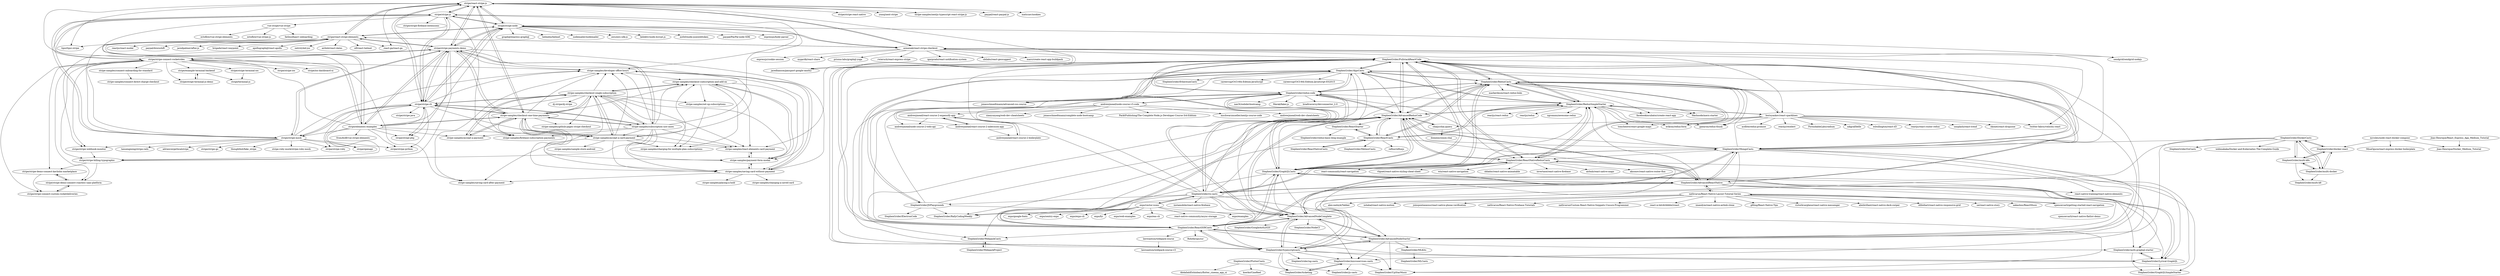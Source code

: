 digraph G {
"stripe/react-stripe-js" -> "stripe/stripe-js"
"stripe/react-stripe-js" -> "stripe/react-stripe-elements"
"stripe/react-stripe-js" -> "stripe/stripe-node"
"stripe/react-stripe-js" -> "stripe/stripe-react-native" ["e"=1]
"stripe/react-stripe-js" -> "ynnoj/next-stripe" ["e"=1]
"stripe/react-stripe-js" -> "stripe-samples/react-elements-card-payment"
"stripe/react-stripe-js" -> "stripe/stripe-payments-demo"
"stripe/react-stripe-js" -> "stripe-samples/nextjs-typescript-react-stripe-js" ["e"=1]
"stripe/react-stripe-js" -> "azmenak/react-stripe-checkout"
"stripe/react-stripe-js" -> "stripe/stripe-cli"
"stripe/react-stripe-js" -> "tipsi/tipsi-stripe" ["e"=1]
"stripe/react-stripe-js" -> "react-ga/react-ga" ["e"=1]
"stripe/react-stripe-js" -> "paypal/react-paypal-js" ["e"=1]
"stripe/react-stripe-js" -> "stripe-samples/checkout-one-time-payments"
"stripe/react-stripe-js" -> "maticzav/nookies" ["e"=1]
"StephenGrider/AlgoCasts" -> "careercup/CtCI-6th-Edition-JavaScript" ["e"=1]
"StephenGrider/AlgoCasts" -> "StephenGrider/ReduxCasts"
"StephenGrider/AlgoCasts" -> "StephenGrider/FullstackReactCode"
"StephenGrider/AlgoCasts" -> "StephenGrider/redux-code"
"StephenGrider/AlgoCasts" -> "StephenGrider/ReduxSimpleStarter"
"StephenGrider/AlgoCasts" -> "StephenGrider/AdvancedNodeComplete"
"StephenGrider/AlgoCasts" -> "StephenGrider/JSPlaygrounds"
"StephenGrider/AlgoCasts" -> "jonasschmedtmann/advanced-css-course" ["e"=1]
"StephenGrider/AlgoCasts" -> "StephenGrider/AdvancedReduxCode"
"StephenGrider/AlgoCasts" -> "StephenGrider/ReactSSRCasts"
"StephenGrider/AlgoCasts" -> "careercup/CtCI-6th-Edition-JavaScript-ES2015" ["e"=1]
"StephenGrider/AlgoCasts" -> "StephenGrider/AdvancedNodeStarter"
"StephenGrider/AlgoCasts" -> "StephenGrider/typescriptcasts"
"StephenGrider/AlgoCasts" -> "StephenGrider/EthereumCasts" ["e"=1]
"StephenGrider/AlgoCasts" -> "StephenGrider/GraphQLCasts"
"stripe-samples/checkout-one-time-payments" -> "stripe-samples/checkout-single-subscription"
"stripe-samples/checkout-one-time-payments" -> "stripe-samples/accept-a-payment"
"stripe-samples/checkout-one-time-payments" -> "stripe-samples/subscription-use-cases"
"stripe-samples/checkout-one-time-payments" -> "stripe-samples/accept-a-card-payment"
"stripe-samples/checkout-one-time-payments" -> "stripe-samples/checkout-subscription-and-add-on"
"stripe-samples/checkout-one-time-payments" -> "stripe-samples/payment-form-modal"
"stripe-samples/checkout-one-time-payments" -> "stripe/stripe-payments-demo"
"stripe-samples/checkout-one-time-payments" -> "stripe-samples/github-pages-stripe-checkout"
"stripe-samples/checkout-one-time-payments" -> "stripe-samples/react-elements-card-payment"
"stripe-samples/checkout-one-time-payments" -> "stripe-samples/developer-office-hours"
"stripe-samples/checkout-one-time-payments" -> "stripe-samples/saving-card-without-payment"
"stripe-samples/checkout-one-time-payments" -> "stripe/stripe-cli"
"stripe-samples/checkout-one-time-payments" -> "stripe/react-stripe-js"
"stripe-samples/checkout-one-time-payments" -> "stripe/elements-examples"
"stripe-samples/checkout-one-time-payments" -> "stripe-samples/firebase-subscription-payments" ["e"=1]
"StephenGrider/FlutterCasts" -> "AbdallahElshinbary/flutter_cinema_app_ui"
"StephenGrider/FlutterCasts" -> "kserko/CineReel" ["e"=1]
"StephenGrider/FlutterCasts" -> "StephenGrider/ticketing"
"stripe/stripe-cli" -> "stripe/stripe-mock"
"stripe/stripe-cli" -> "stripe/stripe-js"
"stripe/stripe-cli" -> "stripe/stripe-node"
"stripe/stripe-cli" -> "stripe-samples/developer-office-hours"
"stripe/stripe-cli" -> "stripe/stripe-ruby" ["e"=1]
"stripe/stripe-cli" -> "stripe/stripe-payments-demo"
"stripe/stripe-cli" -> "stripe/openapi"
"stripe/stripe-cli" -> "stripe-samples/accept-a-card-payment"
"stripe/stripe-cli" -> "stripe/react-stripe-js"
"stripe/stripe-cli" -> "stripe-samples/checkout-single-subscription"
"stripe/stripe-cli" -> "stripe-samples/checkout-one-time-payments"
"stripe/stripe-cli" -> "stripe/stripe-python" ["e"=1]
"stripe/stripe-cli" -> "stripe/stripe-php" ["e"=1]
"stripe/stripe-cli" -> "stripe/stripe-java" ["e"=1]
"stripe/stripe-cli" -> "stripe-samples/subscription-use-cases"
"StephenGrider/GraphQLCasts" -> "StephenGrider/Lyrical-GraphQL"
"StephenGrider/GraphQLCasts" -> "StephenGrider/AdvancedReduxCode"
"StephenGrider/GraphQLCasts" -> "StephenGrider/ReactSSRCasts"
"StephenGrider/GraphQLCasts" -> "StephenGrider/auth-graphql-starter"
"StephenGrider/GraphQLCasts" -> "StephenGrider/FullstackReactCode"
"StephenGrider/GraphQLCasts" -> "StephenGrider/AdvancedReactNative"
"StephenGrider/GraphQLCasts" -> "StephenGrider/ReactNativeReduxCasts"
"StephenGrider/GraphQLCasts" -> "StephenGrider/WebpackCasts"
"StephenGrider/GraphQLCasts" -> "StephenGrider/ReduxCasts"
"StephenGrider/GraphQLCasts" -> "StephenGrider/redux-code"
"StephenGrider/GraphQLCasts" -> "StephenGrider/typescriptcasts"
"StephenGrider/GraphQLCasts" -> "StephenGrider/ReduxSimpleStarter"
"StephenGrider/GraphQLCasts" -> "StephenGrider/MongoCasts"
"StephenGrider/GraphQLCasts" -> "StephenGrider/AdvancedNodeComplete"
"StephenGrider/GraphQLCasts" -> "StephenGrider/GraphQLSimpleStarter"
"stripe/stripe-payments-demo" -> "stripe/elements-examples"
"stripe/stripe-payments-demo" -> "stripe/react-stripe-elements"
"stripe/stripe-payments-demo" -> "stripe/stripe-node"
"stripe/stripe-payments-demo" -> "stripe-samples/checkout-one-time-payments"
"stripe/stripe-payments-demo" -> "stripe/stripe-connect-rocketrides"
"stripe/stripe-payments-demo" -> "stripe/react-stripe-js"
"stripe/stripe-payments-demo" -> "stripe/stripe-cli"
"stripe/stripe-payments-demo" -> "stripe/stripe-php" ["e"=1]
"stripe/stripe-payments-demo" -> "stripe/stripe-mock"
"stripe/stripe-payments-demo" -> "stripe-samples/accept-a-card-payment"
"stripe/stripe-payments-demo" -> "stripe/stripe-billing-typographic"
"stripe/stripe-payments-demo" -> "stripe-samples/subscription-use-cases"
"stripe/stripe-payments-demo" -> "stripe-samples/saving-card-without-payment"
"stripe/stripe-payments-demo" -> "stripe/stripe-webhook-monitor"
"stripe/stripe-payments-demo" -> "stripe-samples/developer-office-hours"
"vue-stripe/vue-stripe" -> "ectoflow/vue-stripe-elements"
"vue-stripe/vue-stripe" -> "ectoflow/vue-stripe-js"
"vue-stripe/vue-stripe" -> "fatihsolhan/v-onboarding"
"StephenGrider/FullstackReactCode" -> "StephenGrider/AdvancedReduxCode"
"StephenGrider/FullstackReactCode" -> "StephenGrider/redux-code"
"StephenGrider/FullstackReactCode" -> "StephenGrider/ReactSSRCasts"
"StephenGrider/FullstackReactCode" -> "StephenGrider/AdvancedReactNative"
"StephenGrider/FullstackReactCode" -> "StephenGrider/GraphQLCasts"
"StephenGrider/FullstackReactCode" -> "StephenGrider/ReduxCasts"
"StephenGrider/FullstackReactCode" -> "StephenGrider/ReduxSimpleStarter"
"StephenGrider/FullstackReactCode" -> "azmenak/react-stripe-checkout"
"StephenGrider/FullstackReactCode" -> "StephenGrider/MongoCasts"
"StephenGrider/FullstackReactCode" -> "StephenGrider/ReactNativeReduxCasts"
"StephenGrider/FullstackReactCode" -> "StephenGrider/AdvancedNodeComplete"
"StephenGrider/FullstackReactCode" -> "StephenGrider/AlgoCasts"
"StephenGrider/FullstackReactCode" -> "StephenGrider/AdvancedNodeStarter"
"StephenGrider/FullstackReactCode" -> "StephenGrider/typescriptcasts"
"StephenGrider/FullstackReactCode" -> "jaredhanson/passport-google-oauth2" ["e"=1]
"StephenGrider/ReactSSRCasts" -> "StephenGrider/FullstackReactCode"
"StephenGrider/ReactSSRCasts" -> "StephenGrider/AdvancedReduxCode"
"StephenGrider/ReactSSRCasts" -> "StephenGrider/GraphQLCasts"
"StephenGrider/ReactSSRCasts" -> "StephenGrider/AdvancedReactNative"
"StephenGrider/ReactSSRCasts" -> "StephenGrider/AdvancedNodeStarter"
"StephenGrider/ReactSSRCasts" -> "StephenGrider/WebpackCasts"
"StephenGrider/ReactSSRCasts" -> "StephenGrider/AdvancedNodeComplete"
"StephenGrider/ReactSSRCasts" -> "lawwantsin/webpack-course"
"StephenGrider/ReactSSRCasts" -> "StephenGrider/typescriptcasts"
"StephenGrider/ReactSSRCasts" -> "StephenGrider/auth-graphql-starter"
"StephenGrider/ReactSSRCasts" -> "StephenGrider/Lyrical-GraphQL"
"StephenGrider/ReactSSRCasts" -> "Rohitkrops/ssr" ["e"=1]
"StephenGrider/ReactSSRCasts" -> "StephenGrider/AlgoCasts"
"chaijs/chai-jquery" -> "domenic/sinon-chai" ["e"=1]
"chaijs/chai-jquery" -> "StephenGrider/AdvancedReduxCode"
"StephenGrider/ReactNativeReduxCasts" -> "StephenGrider/AdvancedReactNative"
"StephenGrider/ReactNativeReduxCasts" -> "StephenGrider/ReduxCasts"
"StephenGrider/ReactNativeReduxCasts" -> "StephenGrider/ReduxSimpleStarter"
"StephenGrider/ReactNativeReduxCasts" -> "react-native-training/react-native-elements" ["e"=1]
"StephenGrider/ReactNativeReduxCasts" -> "aksonov/react-native-router-flux" ["e"=1]
"StephenGrider/ReactNativeReduxCasts" -> "StephenGrider/AdvancedReduxCode"
"StephenGrider/ReactNativeReduxCasts" -> "StephenGrider/GraphQLCasts"
"StephenGrider/ReactNativeReduxCasts" -> "StephenGrider/FullstackReactCode"
"StephenGrider/ReactNativeReduxCasts" -> "StephenGrider/rn-casts"
"StephenGrider/ReactNativeReduxCasts" -> "react-community/react-navigation" ["e"=1]
"StephenGrider/ReactNativeReduxCasts" -> "vhpoet/react-native-styling-cheat-sheet" ["e"=1]
"StephenGrider/ReactNativeReduxCasts" -> "wix/react-native-navigation" ["e"=1]
"StephenGrider/ReactNativeReduxCasts" -> "oblador/react-native-animatable" ["e"=1]
"StephenGrider/ReactNativeReduxCasts" -> "invertase/react-native-firebase" ["e"=1]
"StephenGrider/ReactNativeReduxCasts" -> "airbnb/react-native-maps" ["e"=1]
"StephenGrider/rn-casts" -> "expo/vector-icons"
"StephenGrider/rn-casts" -> "StephenGrider/ReactNativeReduxCasts"
"StephenGrider/rn-casts" -> "StephenGrider/AdvancedReactNative"
"StephenGrider/rn-casts" -> "StephenGrider/redux-code"
"StephenGrider/rn-casts" -> "StephenGrider/FullstackReactCode"
"StephenGrider/rn-casts" -> "StephenGrider/GraphQLCasts"
"StephenGrider/rn-casts" -> "StephenGrider/ReactSSRCasts"
"StephenGrider/rn-casts" -> "StephenGrider/typescriptcasts"
"StephenGrider/rn-casts" -> "StephenGrider/AdvancedReduxCode"
"StephenGrider/rn-casts" -> "StephenGrider/AdvancedNodeStarter"
"StephenGrider/rn-casts" -> "StephenGrider/AdvancedNodeComplete"
"StephenGrider/rn-casts" -> "instamobile/react-native-firebase" ["e"=1]
"StephenGrider/rn-casts" -> "StephenGrider/JSPlaygrounds"
"StephenGrider/rn-casts" -> "StephenGrider/AlgoCasts"
"StephenGrider/rn-casts" -> "StephenGrider/ReduxCasts"
"StephenGrider/ReduxCasts" -> "StephenGrider/ReduxSimpleStarter"
"StephenGrider/ReduxCasts" -> "StephenGrider/AdvancedReduxCode"
"StephenGrider/ReduxCasts" -> "StephenGrider/ReactNativeReduxCasts"
"StephenGrider/ReduxCasts" -> "borisyankov/react-sparklines"
"StephenGrider/ReduxCasts" -> "StephenGrider/redux-code"
"StephenGrider/ReduxCasts" -> "StephenGrider/FullstackReactCode"
"StephenGrider/ReduxCasts" -> "StephenGrider/AlgoCasts"
"StephenGrider/ReduxCasts" -> "StephenGrider/ReactCasts"
"StephenGrider/ReduxCasts" -> "StephenGrider/GraphQLCasts"
"StephenGrider/ReduxCasts" -> "erikras/redux-form" ["e"=1]
"StephenGrider/ReduxCasts" -> "gaearon/redux-thunk" ["e"=1]
"StephenGrider/ReduxCasts" -> "facebookincubator/create-react-app" ["e"=1]
"StephenGrider/ReduxCasts" -> "StephenGrider/MongoCasts"
"StephenGrider/ReduxCasts" -> "Hashnode/mern-starter" ["e"=1]
"StephenGrider/ReduxCasts" -> "markerikson/react-redux-links" ["e"=1]
"StephenGrider/ReduxSimpleStarter" -> "StephenGrider/ReduxCasts"
"StephenGrider/ReduxSimpleStarter" -> "StephenGrider/AdvancedReduxCode"
"StephenGrider/ReduxSimpleStarter" -> "borisyankov/react-sparklines"
"StephenGrider/ReduxSimpleStarter" -> "StephenGrider/ReactNativeReduxCasts"
"StephenGrider/ReduxSimpleStarter" -> "StephenGrider/FullstackReactCode"
"StephenGrider/ReduxSimpleStarter" -> "erikras/redux-form" ["e"=1]
"StephenGrider/ReduxSimpleStarter" -> "facebookincubator/create-react-app" ["e"=1]
"StephenGrider/ReduxSimpleStarter" -> "gaearon/redux-thunk" ["e"=1]
"StephenGrider/ReduxSimpleStarter" -> "StephenGrider/ReactCasts"
"StephenGrider/ReduxSimpleStarter" -> "Hashnode/mern-starter" ["e"=1]
"StephenGrider/ReduxSimpleStarter" -> "reactjs/react-redux" ["e"=1]
"StephenGrider/ReduxSimpleStarter" -> "tomchentw/react-google-maps" ["e"=1]
"StephenGrider/ReduxSimpleStarter" -> "reactjs/redux" ["e"=1]
"StephenGrider/ReduxSimpleStarter" -> "StephenGrider/AlgoCasts"
"StephenGrider/ReduxSimpleStarter" -> "xgrommx/awesome-redux" ["e"=1]
"StephenGrider/ReactCasts" -> "StephenGrider/ReactStarter"
"StephenGrider/ReactCasts" -> "StephenGrider/ReactNativeCasts"
"StephenGrider/ReactCasts" -> "StephenGrider/AdvancedReduxCode"
"StephenGrider/ReactCasts" -> "StephenGrider/ReduxSimpleStarter"
"StephenGrider/ReactCasts" -> "StephenGrider/ReduxCasts"
"StephenGrider/ReactCasts" -> "StephenGrider/MeteorCasts"
"StephenGrider/ReactCasts" -> "reflux/refluxjs" ["e"=1]
"StephenGrider/ReactCasts" -> "StephenGrider/RallyCodingWeekly"
"StephenGrider/ReactCasts" -> "StephenGrider/MongoCasts"
"borisyankov/react-sparklines" -> "StephenGrider/ReduxSimpleStarter"
"borisyankov/react-sparklines" -> "tomchentw/react-google-maps" ["e"=1]
"borisyankov/react-sparklines" -> "acdlite/redux-promise" ["e"=1]
"borisyankov/react-sparklines" -> "erikras/redux-form" ["e"=1]
"borisyankov/react-sparklines" -> "StephenGrider/ReduxCasts"
"borisyankov/react-sparklines" -> "reactjs/reselect" ["e"=1]
"borisyankov/react-sparklines" -> "gaearon/redux-thunk" ["e"=1]
"borisyankov/react-sparklines" -> "FormidableLabs/radium" ["e"=1]
"borisyankov/react-sparklines" -> "nikgraf/belle" ["e"=1]
"borisyankov/react-sparklines" -> "chaijs/chai-jquery"
"borisyankov/react-sparklines" -> "esbullington/react-d3" ["e"=1]
"borisyankov/react-sparklines" -> "reactjs/react-router-redux" ["e"=1]
"borisyankov/react-sparklines" -> "unsplash/react-trend" ["e"=1]
"borisyankov/react-sparklines" -> "twitter-fabric/velocity-react" ["e"=1]
"borisyankov/react-sparklines" -> "okonet/react-dropzone" ["e"=1]
"azmenak/react-stripe-checkout" -> "stripe/react-stripe-elements"
"azmenak/react-stripe-checkout" -> "jaredhanson/passport-google-oauth2" ["e"=1]
"azmenak/react-stripe-checkout" -> "StephenGrider/FullstackReactCode"
"azmenak/react-stripe-checkout" -> "stripe/stripe-node"
"azmenak/react-stripe-checkout" -> "mars/create-react-app-buildpack" ["e"=1]
"azmenak/react-stripe-checkout" -> "expressjs/cookie-session" ["e"=1]
"azmenak/react-stripe-checkout" -> "stripe/react-stripe-js"
"azmenak/react-stripe-checkout" -> "sendgrid/sendgrid-nodejs" ["e"=1]
"azmenak/react-stripe-checkout" -> "borisyankov/react-sparklines"
"azmenak/react-stripe-checkout" -> "nygardk/react-share" ["e"=1]
"azmenak/react-stripe-checkout" -> "prisma-labs/graphql-yoga" ["e"=1]
"azmenak/react-stripe-checkout" -> "twitter-fabric/velocity-react" ["e"=1]
"azmenak/react-stripe-checkout" -> "rwieruch/react-express-stripe"
"azmenak/react-stripe-checkout" -> "igorprado/react-notification-system" ["e"=1]
"azmenak/react-stripe-checkout" -> "ubilabs/react-geosuggest" ["e"=1]
"StephenGrider/AdvancedReactNative" -> "StephenGrider/ReactNativeReduxCasts"
"StephenGrider/AdvancedReactNative" -> "StephenGrider/AdvancedReduxCode"
"StephenGrider/AdvancedReactNative" -> "StephenGrider/FullstackReactCode"
"StephenGrider/AdvancedReactNative" -> "StephenGrider/GraphQLCasts"
"StephenGrider/AdvancedReactNative" -> "StephenGrider/ReactSSRCasts"
"StephenGrider/AdvancedReactNative" -> "StephenGrider/MongoCasts"
"StephenGrider/AdvancedReactNative" -> "StephenGrider/rn-casts"
"StephenGrider/AdvancedReactNative" -> "StephenGrider/Lyrical-GraphQL"
"StephenGrider/AdvancedReactNative" -> "StephenGrider/AdvancedNodeComplete"
"StephenGrider/AdvancedReactNative" -> "StephenGrider/RallyCodingWeekly"
"StephenGrider/AdvancedReactNative" -> "StephenGrider/auth-graphql-starter"
"StephenGrider/AdvancedReactNative" -> "nathvarun/React-Native-Layout-Tutorial-Series"
"StephenGrider/AdvancedReactNative" -> "StephenGrider/AdvancedNodeStarter"
"StephenGrider/AdvancedReactNative" -> "StephenGrider/ReduxSimpleStarter"
"StephenGrider/AdvancedReactNative" -> "react-native-training/react-native-elements" ["e"=1]
"stripe/stripe-node" -> "stripe/react-stripe-js"
"stripe/stripe-node" -> "stripe/react-stripe-elements"
"stripe/stripe-node" -> "stripe/stripe-js"
"stripe/stripe-node" -> "sendgrid/sendgrid-nodejs" ["e"=1]
"stripe/stripe-node" -> "stripe/stripe-payments-demo"
"stripe/stripe-node" -> "azmenak/react-stripe-checkout"
"stripe/stripe-node" -> "stripe/stripe-cli"
"stripe/stripe-node" -> "aws/aws-sdk-js" ["e"=1]
"stripe/stripe-node" -> "kelektiv/node.bcrypt.js" ["e"=1]
"stripe/stripe-node" -> "auth0/node-jsonwebtoken" ["e"=1]
"stripe/stripe-node" -> "paypal/PayPal-node-SDK" ["e"=1]
"stripe/stripe-node" -> "expressjs/body-parser" ["e"=1]
"stripe/stripe-node" -> "graphql/express-graphql" ["e"=1]
"stripe/stripe-node" -> "helmetjs/helmet" ["e"=1]
"stripe/stripe-node" -> "nodemailer/nodemailer" ["e"=1]
"mrcoles/node-react-docker-compose" -> "Joao-Henrique/Docker_Medium_Tutorial"
"mrcoles/node-react-docker-compose" -> "MisaOgura/react-express-docker-boilerplate"
"mrcoles/node-react-docker-compose" -> "StephenGrider/docker-react"
"StephenGrider/JSPlaygrounds" -> "StephenGrider/RallyCodingWeekly"
"StephenGrider/JSPlaygrounds" -> "StephenGrider/AlgoCasts"
"StephenGrider/JSPlaygrounds" -> "StephenGrider/ReduxSimpleStarter"
"StephenGrider/JSPlaygrounds" -> "StephenGrider/AdvancedReduxCode"
"StephenGrider/JSPlaygrounds" -> "StephenGrider/ElectronCode"
"StephenGrider/JSPlaygrounds" -> "StephenGrider/AdvancedNodeComplete"
"stripe/react-stripe-elements" -> "stripe/react-stripe-js"
"stripe/react-stripe-elements" -> "stripe/stripe-node"
"stripe/react-stripe-elements" -> "stripe/elements-examples"
"stripe/react-stripe-elements" -> "stripe/stripe-payments-demo"
"stripe/react-stripe-elements" -> "azmenak/react-stripe-checkout"
"stripe/react-stripe-elements" -> "react-ga/react-ga" ["e"=1]
"stripe/react-stripe-elements" -> "tipsi/tipsi-stripe" ["e"=1]
"stripe/react-stripe-elements" -> "airbnb/react-dates" ["e"=1]
"stripe/react-stripe-elements" -> "nfl/react-helmet" ["e"=1]
"stripe/react-stripe-elements" -> "reactjs/react-modal" ["e"=1]
"stripe/react-stripe-elements" -> "paypal/downshift" ["e"=1]
"stripe/react-stripe-elements" -> "jaredpalmer/after.js" ["e"=1]
"stripe/react-stripe-elements" -> "brigade/react-waypoint" ["e"=1]
"stripe/react-stripe-elements" -> "apollographql/react-apollo" ["e"=1]
"stripe/react-stripe-elements" -> "zeit/styled-jsx" ["e"=1]
"StephenGrider/AdvancedNodeComplete" -> "StephenGrider/AdvancedNodeStarter"
"StephenGrider/AdvancedNodeComplete" -> "StephenGrider/UpStarMusic"
"StephenGrider/AdvancedNodeComplete" -> "StephenGrider/microservices-casts"
"StephenGrider/AdvancedNodeComplete" -> "StephenGrider/MongoCasts"
"StephenGrider/AdvancedNodeComplete" -> "StephenGrider/NodeCI"
"StephenGrider/AdvancedNodeComplete" -> "StephenGrider/AdvancedReduxCode"
"StephenGrider/AdvancedNodeComplete" -> "StephenGrider/FullstackReactCode"
"StephenGrider/AdvancedNodeComplete" -> "StephenGrider/GoogleAuth2020"
"StephenGrider/AdvancedNodeComplete" -> "StephenGrider/typescriptcasts"
"StephenGrider/AdvancedNodeComplete" -> "StephenGrider/ReactSSRCasts"
"stripe-samples/accept-a-card-payment" -> "stripe-samples/checkout-subscription-and-add-on"
"stripe-samples/accept-a-card-payment" -> "stripe-samples/checkout-one-time-payments"
"stripe-samples/accept-a-card-payment" -> "stripe-samples/react-elements-card-payment"
"stripe-samples/accept-a-card-payment" -> "stripe-samples/checkout-single-subscription"
"stripe-samples/accept-a-card-payment" -> "stripe-samples/saving-card-without-payment"
"stripe-samples/accept-a-card-payment" -> "stripe-samples/saving-card-after-payment"
"stripe-samples/accept-a-card-payment" -> "stripe-samples/developer-office-hours"
"stripe-samples/accept-a-card-payment" -> "stripe-samples/sample-store-android" ["e"=1]
"stripe-samples/accept-a-card-payment" -> "stripe-samples/charging-for-multiple-plan-subscriptions"
"spencercarli/getting-started-react-navigation" -> "spencercarli/react-native-flatlist-demo"
"spencercarli/getting-started-react-navigation" -> "nathvarun/React-Native-Layout-Tutorial-Series"
"nathvarun/React-Native-Layout-Tutorial-Series" -> "nathvarun/React-Native-Firebase-Tutorials"
"nathvarun/React-Native-Layout-Tutorial-Series" -> "nathvarun/Custom-React-Native-Snippets-Unsure-Programmer"
"nathvarun/React-Native-Layout-Tutorial-Series" -> "react-ui-kit/dribbble2react" ["e"=1]
"nathvarun/React-Native-Layout-Tutorial-Series" -> "imandyie/react-native-airbnb-clone" ["e"=1]
"nathvarun/React-Native-Layout-Tutorial-Series" -> "g6ling/React-Native-Tips" ["e"=1]
"nathvarun/React-Native-Layout-Tutorial-Series" -> "victorkvarghese/react-native-messenger" ["e"=1]
"nathvarun/React-Native-Layout-Tutorial-Series" -> "spencercarli/getting-started-react-navigation"
"nathvarun/React-Native-Layout-Tutorial-Series" -> "alexbrillant/react-native-deck-swiper" ["e"=1]
"nathvarun/React-Native-Layout-Tutorial-Series" -> "idibidiart/react-native-responsive-grid" ["e"=1]
"nathvarun/React-Native-Layout-Tutorial-Series" -> "StephenGrider/AdvancedReactNative"
"nathvarun/React-Native-Layout-Tutorial-Series" -> "ue/react-native-story" ["e"=1]
"nathvarun/React-Native-Layout-Tutorial-Series" -> "aakashns/ReactMusic" ["e"=1]
"nathvarun/React-Native-Layout-Tutorial-Series" -> "alex-melnyk/Tabber" ["e"=1]
"nathvarun/React-Native-Layout-Tutorial-Series" -> "xotahal/react-native-motion" ["e"=1]
"nathvarun/React-Native-Layout-Tutorial-Series" -> "joinspontaneous/react-native-phone-verification" ["e"=1]
"stripe/stripe-mock" -> "adrienverge/localstripe"
"stripe/stripe-mock" -> "stripe/stripe-cli"
"stripe/stripe-mock" -> "stripe/openapi"
"stripe/stripe-mock" -> "stripe/stripe-go" ["e"=1]
"stripe/stripe-mock" -> "thoughtbot/fake_stripe" ["e"=1]
"stripe/stripe-mock" -> "stripe-ruby-mock/stripe-ruby-mock"
"stripe/stripe-mock" -> "stripe/stripe-ruby" ["e"=1]
"stripe/stripe-mock" -> "stripe/stripe-payments-demo"
"stripe/stripe-mock" -> "stripe/stripe-js"
"stripe/stripe-mock" -> "stripe/stripe-python" ["e"=1]
"stripe/stripe-mock" -> "stripe/stripe-webhook-monitor"
"stripe/stripe-mock" -> "tansengming/stripe-rails" ["e"=1]
"stripe/stripe-mock" -> "stripe/react-stripe-elements"
"stripe/stripe-mock" -> "stripe/stripe-connect-rocketrides"
"stripe/stripe-mock" -> "stripe-samples/developer-office-hours"
"StephenGrider/redux-code" -> "StephenGrider/FullstackReactCode"
"StephenGrider/redux-code" -> "StephenGrider/ReduxCasts"
"StephenGrider/redux-code" -> "StephenGrider/AdvancedReduxCode"
"StephenGrider/redux-code" -> "StephenGrider/rn-casts"
"StephenGrider/redux-code" -> "StephenGrider/AlgoCasts"
"StephenGrider/redux-code" -> "StephenGrider/ReduxSimpleStarter"
"StephenGrider/redux-code" -> "Marak/faker.js" ["e"=1]
"StephenGrider/redux-code" -> "StephenGrider/GraphQLCasts"
"StephenGrider/redux-code" -> "jonasschmedtmann/advanced-css-course" ["e"=1]
"StephenGrider/redux-code" -> "StephenGrider/ReactNativeReduxCasts"
"StephenGrider/redux-code" -> "StephenGrider/ReactSSRCasts"
"StephenGrider/redux-code" -> "bradtraversy/devconnector_2.0" ["e"=1]
"StephenGrider/redux-code" -> "StephenGrider/typescriptcasts"
"StephenGrider/redux-code" -> "nax3t/webdevbootcamp" ["e"=1]
"StephenGrider/redux-code" -> "andrewjmead/node-course-v3-code"
"StephenGrider/DockerCasts" -> "StephenGrider/multi-docker"
"StephenGrider/DockerCasts" -> "StephenGrider/docker-react"
"StephenGrider/DockerCasts" -> "StephenGrider/multi-k8s"
"StephenGrider/DockerCasts" -> "StephenGrider/AdvancedNodeStarter"
"StephenGrider/DockerCasts" -> "StephenGrider/GoCasts" ["e"=1]
"StephenGrider/DockerCasts" -> "webmakaka/Docker-and-Kubernetes-The-Complete-Guide"
"StephenGrider/DockerCasts" -> "StephenGrider/MongoCasts"
"StephenGrider/DockerCasts" -> "StephenGrider/typescriptcasts"
"StephenGrider/docker-react" -> "StephenGrider/multi-docker"
"StephenGrider/docker-react" -> "StephenGrider/multi-k8s"
"StephenGrider/docker-react" -> "StephenGrider/DockerCasts"
"StephenGrider/multi-docker" -> "StephenGrider/multi-k8s"
"StephenGrider/multi-docker" -> "StephenGrider/docker-react"
"StephenGrider/multi-docker" -> "StephenGrider/DockerCasts"
"StephenGrider/multi-docker" -> "StephenGrider/multi-k8"
"StephenGrider/multi-k8s" -> "StephenGrider/multi-docker"
"StephenGrider/multi-k8s" -> "StephenGrider/docker-react"
"StephenGrider/multi-k8s" -> "StephenGrider/DockerCasts"
"StephenGrider/multi-k8s" -> "StephenGrider/multi-k8"
"StephenGrider/MLKits" -> "StephenGrider/MLCasts"
"StephenGrider/AdvancedNodeStarter" -> "StephenGrider/AdvancedNodeComplete"
"StephenGrider/AdvancedNodeStarter" -> "StephenGrider/UpStarMusic"
"StephenGrider/AdvancedNodeStarter" -> "StephenGrider/typescriptcasts"
"StephenGrider/AdvancedNodeStarter" -> "StephenGrider/ReactSSRCasts"
"StephenGrider/AdvancedNodeStarter" -> "StephenGrider/microservices-casts"
"StephenGrider/AdvancedNodeStarter" -> "StephenGrider/MLKits"
"StephenGrider/WebpackCasts" -> "StephenGrider/WebpackProject"
"stripe-samples/accept-a-payment" -> "stripe-samples/checkout-one-time-payments"
"stripe-samples/accept-a-payment" -> "stripe-samples/checkout-single-subscription"
"stripe/stripe-connect-rocketrides" -> "stripe/stripe-demo-connect-kavholm-marketplace"
"stripe/stripe-connect-rocketrides" -> "stripe/stripe-demo-connect-roastery-saas-platform"
"stripe/stripe-connect-rocketrides" -> "stripe/stripe-connect-custom-rocketdeliveries"
"stripe/stripe-connect-rocketrides" -> "stripe/stripe-billing-typographic"
"stripe/stripe-connect-rocketrides" -> "stripe/example-terminal-backend"
"stripe/stripe-connect-rocketrides" -> "stripe/stripe-payments-demo"
"stripe/stripe-connect-rocketrides" -> "stripe/stripe-webhook-monitor"
"stripe/stripe-connect-rocketrides" -> "stripe/stripe-ios" ["e"=1]
"stripe/stripe-connect-rocketrides" -> "stripe/stripe-terminal-js-demo"
"stripe/stripe-connect-rocketrides" -> "stripe-samples/saving-card-after-payment"
"stripe/stripe-connect-rocketrides" -> "stripe/stripe-terminal-ios"
"stripe/stripe-connect-rocketrides" -> "stripe-samples/developer-office-hours"
"stripe/stripe-connect-rocketrides" -> "stripe/stripe-js"
"stripe/stripe-connect-rocketrides" -> "stripe-samples/connect-onboarding-for-standard"
"stripe/stripe-connect-rocketrides" -> "stripe/ios-dashboard-ui"
"StephenGrider/Lyrical-GraphQL" -> "StephenGrider/auth-graphql-starter"
"StephenGrider/Lyrical-GraphQL" -> "StephenGrider/GraphQLCasts"
"StephenGrider/Lyrical-GraphQL" -> "StephenGrider/GraphQLSimpleStarter"
"StephenGrider/MongoCasts" -> "StephenGrider/UpStarMusic"
"StephenGrider/MongoCasts" -> "StephenGrider/FullstackReactCode"
"StephenGrider/MongoCasts" -> "StephenGrider/AdvancedNodeComplete"
"StephenGrider/MongoCasts" -> "StephenGrider/AdvancedReactNative"
"StephenGrider/MongoCasts" -> "StephenGrider/AdvancedReduxCode"
"StephenGrider/MongoCasts" -> "StephenGrider/AdvancedNodeStarter"
"StephenGrider/MongoCasts" -> "StephenGrider/Lyrical-GraphQL"
"StephenGrider/MongoCasts" -> "StephenGrider/microservices-casts"
"StephenGrider/MongoCasts" -> "StephenGrider/GraphQLCasts"
"StephenGrider/MongoCasts" -> "StephenGrider/ReduxCasts"
"StephenGrider/MongoCasts" -> "StephenGrider/typescriptcasts"
"StephenGrider/MongoCasts" -> "StephenGrider/AlgoCasts"
"StephenGrider/MongoCasts" -> "StephenGrider/ReactNativeReduxCasts"
"StephenGrider/MongoCasts" -> "StephenGrider/ReduxSimpleStarter"
"StephenGrider/MongoCasts" -> "azmenak/react-stripe-checkout"
"StephenGrider/microservices-casts" -> "StephenGrider/ticketing"
"StephenGrider/microservices-casts" -> "StephenGrider/js-casts"
"StephenGrider/microservices-casts" -> "StephenGrider/UpStarMusic"
"StephenGrider/ticketing" -> "StephenGrider/microservices-casts"
"StephenGrider/typescriptcasts" -> "StephenGrider/microservices-casts"
"StephenGrider/typescriptcasts" -> "StephenGrider/AdvancedNodeStarter"
"StephenGrider/typescriptcasts" -> "StephenGrider/ticketing"
"StephenGrider/typescriptcasts" -> "StephenGrider/ng-casts"
"StephenGrider/typescriptcasts" -> "StephenGrider/AdvancedNodeComplete"
"StephenGrider/typescriptcasts" -> "StephenGrider/js-casts"
"StephenGrider/typescriptcasts" -> "StephenGrider/ReactSSRCasts"
"StephenGrider/typescriptcasts" -> "StephenGrider/Lyrical-GraphQL"
"StephenGrider/typescriptcasts" -> "StephenGrider/FullstackReactCode"
"StephenGrider/typescriptcasts" -> "StephenGrider/UpStarMusic"
"andrewjmead/node-course-v3-code" -> "andrewjmead/web-dev-cheatsheets"
"andrewjmead/node-course-v3-code" -> "xiaoyunyang/web-dev-cheatsheets"
"andrewjmead/node-course-v3-code" -> "andrewjmead/react-course-2-expensify-app"
"andrewjmead/node-course-v3-code" -> "StephenGrider/redux-code"
"andrewjmead/node-course-v3-code" -> "andrewjmead/node-course-2-todo-api"
"andrewjmead/node-course-v3-code" -> "andrewjmead/react-course-2-indecision-app"
"andrewjmead/node-course-v3-code" -> "jonasschmedtmann/complete-node-bootcamp" ["e"=1]
"andrewjmead/node-course-v3-code" -> "PacktPublishing/The-Complete-Node.js-Developer-Course-3rd-Edition-"
"andrewjmead/node-course-v3-code" -> "mschwarzmueller/nextjs-course-code" ["e"=1]
"stripe/elements-examples" -> "stripe/stripe-payments-demo"
"stripe/elements-examples" -> "stripe/react-stripe-elements"
"stripe/elements-examples" -> "fromAtoB/vue-stripe-elements" ["e"=1]
"stripe/elements-examples" -> "stripe/stripe-node"
"stripe/elements-examples" -> "stripe-samples/checkout-one-time-payments"
"stripe/elements-examples" -> "stripe/react-stripe-js"
"stripe/elements-examples" -> "stripe/stripe-php" ["e"=1]
"stripe/elements-examples" -> "stripe/stripe-cli"
"stripe/elements-examples" -> "stripe/stripe-connect-rocketrides"
"stripe/elements-examples" -> "stripe/stripe-js"
"stripe/elements-examples" -> "stripe-samples/accept-a-payment"
"stripe/elements-examples" -> "stripe/stripe-billing-typographic"
"stripe/elements-examples" -> "stripe/stripe-mock"
"stripe/elements-examples" -> "stripe/stripe-python" ["e"=1]
"stripe/elements-examples" -> "stripe-samples/accept-a-card-payment"
"stripe/stripe-js" -> "stripe/react-stripe-js"
"stripe/stripe-js" -> "stripe/stripe-node"
"stripe/stripe-js" -> "stripe/stripe-cli"
"stripe/stripe-js" -> "stripe-samples/developer-office-hours"
"stripe/stripe-js" -> "stripe/stripe-firebase-extensions" ["e"=1]
"stripe/stripe-js" -> "stripe/stripe-mock"
"stripe/stripe-js" -> "stripe/stripe-connect-rocketrides"
"stripe/stripe-js" -> "vue-stripe/vue-stripe"
"stripe/stripe-js" -> "stripe-samples/firebase-subscription-payments" ["e"=1]
"stripe-samples/checkout-single-subscription" -> "stripe-samples/subscription-use-cases"
"stripe-samples/checkout-single-subscription" -> "stripe-samples/checkout-one-time-payments"
"stripe-samples/checkout-single-subscription" -> "stripe-samples/checkout-subscription-and-add-on"
"stripe-samples/checkout-single-subscription" -> "stripe-samples/accept-a-payment"
"stripe-samples/checkout-single-subscription" -> "stripe-samples/set-up-subscriptions"
"stripe-samples/checkout-single-subscription" -> "stripe-samples/developer-office-hours"
"stripe-samples/checkout-single-subscription" -> "stripe-samples/saving-card-without-payment"
"stripe-samples/checkout-single-subscription" -> "stripe-samples/accept-a-card-payment"
"stripe-samples/checkout-single-subscription" -> "stripe-samples/payment-form-modal"
"stripe-samples/checkout-single-subscription" -> "stripe-samples/react-elements-card-payment"
"stripe-samples/checkout-single-subscription" -> "stripe-samples/firebase-subscription-payments" ["e"=1]
"stripe-samples/checkout-single-subscription" -> "stripe-samples/github-pages-stripe-checkout"
"stripe-samples/checkout-single-subscription" -> "stripe-samples/charging-for-multiple-plan-subscriptions"
"stripe-samples/checkout-single-subscription" -> "dj-stripe/dj-stripe" ["e"=1]
"stripe-samples/checkout-single-subscription" -> "stripe/stripe-cli"
"stripe-samples/checkout-subscription-and-add-on" -> "stripe-samples/payment-form-modal"
"stripe-samples/checkout-subscription-and-add-on" -> "stripe-samples/set-up-subscriptions"
"stripe-samples/checkout-subscription-and-add-on" -> "stripe-samples/checkout-single-subscription"
"stripe-samples/checkout-subscription-and-add-on" -> "stripe-samples/react-elements-card-payment"
"stripe-samples/checkout-subscription-and-add-on" -> "stripe-samples/saving-card-without-payment"
"stripe-samples/checkout-subscription-and-add-on" -> "stripe-samples/charging-for-multiple-plan-subscriptions"
"stripe-samples/payment-form-modal" -> "stripe-samples/react-elements-card-payment"
"stripe-samples/payment-form-modal" -> "stripe-samples/checkout-subscription-and-add-on"
"stripe-samples/payment-form-modal" -> "stripe-samples/saving-card-without-payment"
"stripe-samples/react-elements-card-payment" -> "stripe-samples/payment-form-modal"
"stripe-samples/set-up-subscriptions" -> "stripe-samples/charging-for-multiple-plan-subscriptions"
"stripe/stripe-webhook-monitor" -> "stripe/stripe-billing-typographic"
"StephenGrider/ReactNativeCasts" -> "StephenGrider/ReactCasts"
"expo/vector-icons" -> "StephenGrider/rn-casts"
"expo/vector-icons" -> "expo/google-fonts" ["e"=1]
"expo/vector-icons" -> "expo/sentry-expo" ["e"=1]
"expo/vector-icons" -> "expo/expo-cli" ["e"=1]
"expo/vector-icons" -> "expo/fyi" ["e"=1]
"expo/vector-icons" -> "expo/web-examples" ["e"=1]
"expo/vector-icons" -> "expo/eas-cli" ["e"=1]
"expo/vector-icons" -> "react-native-community/async-storage" ["e"=1]
"expo/vector-icons" -> "expo/examples" ["e"=1]
"StephenGrider/AdvancedReduxCode" -> "StephenGrider/ReduxSimpleStarter"
"StephenGrider/AdvancedReduxCode" -> "StephenGrider/FullstackReactCode"
"StephenGrider/AdvancedReduxCode" -> "StephenGrider/GraphQLCasts"
"StephenGrider/AdvancedReduxCode" -> "StephenGrider/ReduxCasts"
"StephenGrider/AdvancedReduxCode" -> "StephenGrider/AdvancedReactNative"
"StephenGrider/AdvancedReduxCode" -> "StephenGrider/ReactSSRCasts"
"StephenGrider/AdvancedReduxCode" -> "StephenGrider/RallyCodingWeekly"
"StephenGrider/AdvancedReduxCode" -> "chaijs/chai-jquery"
"StephenGrider/AdvancedReduxCode" -> "StephenGrider/ReactNativeReduxCasts"
"StephenGrider/AdvancedReduxCode" -> "StephenGrider/redux-code"
"StephenGrider/AdvancedReduxCode" -> "StephenGrider/AdvancedNodeComplete"
"StephenGrider/AdvancedReduxCode" -> "StephenGrider/ReactStarter"
"StephenGrider/AdvancedReduxCode" -> "StephenGrider/WebpackCasts"
"StephenGrider/AdvancedReduxCode" -> "StephenGrider/ReactCasts"
"StephenGrider/AdvancedReduxCode" -> "StephenGrider/AdvancedNodeStarter"
"stripe/stripe-demo-connect-kavholm-marketplace" -> "stripe/stripe-demo-connect-roastery-saas-platform"
"stripe/stripe-demo-connect-kavholm-marketplace" -> "stripe/stripe-connect-custom-rocketdeliveries"
"StephenGrider/ReactStarter" -> "StephenGrider/ReactCasts"
"StephenGrider/ReactStarter" -> "StephenGrider/redux-basic-blog-example"
"stripe-samples/subscription-use-cases" -> "stripe-samples/checkout-single-subscription"
"stripe-samples/subscription-use-cases" -> "stripe-samples/checkout-one-time-payments"
"stripe-samples/subscription-use-cases" -> "stripe-samples/checkout-subscription-and-add-on"
"stripe-samples/subscription-use-cases" -> "stripe-samples/payment-form-modal"
"stripe-samples/subscription-use-cases" -> "stripe-samples/firebase-subscription-payments" ["e"=1]
"stripe-samples/subscription-use-cases" -> "stripe-samples/accept-a-card-payment"
"stripe-samples/subscription-use-cases" -> "stripe-samples/saving-card-without-payment"
"stripe-samples/subscription-use-cases" -> "stripe-samples/developer-office-hours"
"stripe-samples/subscription-use-cases" -> "stripe/stripe-payments-demo"
"stripe-samples/subscription-use-cases" -> "stripe/stripe-js"
"stripe-samples/subscription-use-cases" -> "stripe-samples/accept-a-payment"
"stripe-samples/subscription-use-cases" -> "stripe/stripe-billing-typographic"
"stripe-samples/subscription-use-cases" -> "stripe-samples/react-elements-card-payment"
"stripe-samples/subscription-use-cases" -> "stripe/stripe-cli"
"lawwantsin/webpack-course" -> "lawwantsin/webpack-course-v3"
"stripe-samples/developer-office-hours" -> "stripe-samples/saving-card-without-payment"
"stripe-samples/developer-office-hours" -> "stripe-samples/checkout-subscription-and-add-on"
"stripe-samples/developer-office-hours" -> "stripe-samples/payment-form-modal"
"stripe-samples/developer-office-hours" -> "stripe-samples/saving-card-after-payment"
"stripe-samples/saving-card-without-payment" -> "stripe-samples/saving-card-after-payment"
"stripe-samples/saving-card-without-payment" -> "stripe-samples/charging-a-saved-card"
"stripe-samples/saving-card-without-payment" -> "stripe-samples/payment-form-modal"
"stripe-samples/saving-card-without-payment" -> "stripe-samples/developer-office-hours"
"stripe-samples/saving-card-without-payment" -> "stripe-samples/placing-a-hold"
"Joao-Henrique/React_Express_App_Medium_Tutorial" -> "Joao-Henrique/Docker_Medium_Tutorial"
"StephenGrider/WebpackProject" -> "StephenGrider/WebpackCasts"
"andrewjmead/react-course-2-boilerplate" -> "andrewjmead/react-course-2-expensify-app"
"andrewjmead/react-course-2-indecision-app" -> "andrewjmead/react-course-2-expensify-app"
"andrewjmead/react-course-2-indecision-app" -> "andrewjmead/react-course-2-boilerplate"
"andrewjmead/react-course-2-expensify-app" -> "andrewjmead/react-course-2-boilerplate"
"andrewjmead/react-course-2-expensify-app" -> "andrewjmead/react-course-2-indecision-app"
"andrewjmead/react-course-2-expensify-app" -> "andrewjmead/node-course-2-todo-api"
"stripe/example-terminal-backend" -> "stripe/stripe-terminal-js-demo"
"stripe/example-terminal-backend" -> "stripe/terminal-js"
"StephenGrider/auth-graphql-starter" -> "StephenGrider/Lyrical-GraphQL"
"StephenGrider/auth-graphql-starter" -> "StephenGrider/GraphQLSimpleStarter"
"stripe/stripe-billing-typographic" -> "stripe/stripe-demo-connect-roastery-saas-platform"
"stripe/stripe-billing-typographic" -> "stripe/stripe-demo-connect-kavholm-marketplace"
"stripe-samples/connect-onboarding-for-standard" -> "stripe-samples/connect-direct-charge-checkout"
"stripe/stripe-demo-connect-roastery-saas-platform" -> "stripe/stripe-demo-connect-kavholm-marketplace"
"stripe/stripe-demo-connect-roastery-saas-platform" -> "stripe/stripe-connect-custom-rocketdeliveries"
"stripe/stripe-terminal-ios" -> "stripe/terminal-js"
"stripe/stripe-terminal-js-demo" -> "stripe/example-terminal-backend"
"stripe/stripe-connect-custom-rocketdeliveries" -> "stripe/stripe-demo-connect-roastery-saas-platform"
"stripe/react-stripe-js" ["l"="22.553,-31.795"]
"stripe/stripe-js" ["l"="22.615,-31.81"]
"stripe/react-stripe-elements" ["l"="22.55,-31.766"]
"stripe/stripe-node" ["l"="22.588,-31.772"]
"stripe/stripe-react-native" ["l"="24.744,-29.371"]
"ynnoj/next-stripe" ["l"="29.742,-27.463"]
"stripe-samples/react-elements-card-payment" ["l"="22.528,-31.843"]
"stripe/stripe-payments-demo" ["l"="22.596,-31.827"]
"stripe-samples/nextjs-typescript-react-stripe-js" ["l"="29.745,-27.516"]
"azmenak/react-stripe-checkout" ["l"="22.521,-31.7"]
"stripe/stripe-cli" ["l"="22.572,-31.83"]
"tipsi/tipsi-stripe" ["l"="24.908,-29.475"]
"react-ga/react-ga" ["l"="25.651,-26.426"]
"paypal/react-paypal-js" ["l"="26.717,16.264"]
"stripe-samples/checkout-one-time-payments" ["l"="22.549,-31.843"]
"maticzav/nookies" ["l"="29.747,-27.305"]
"StephenGrider/AlgoCasts" ["l"="22.451,-31.573"]
"careercup/CtCI-6th-Edition-JavaScript" ["l"="27.837,-19.769"]
"StephenGrider/ReduxCasts" ["l"="22.45,-31.538"]
"StephenGrider/FullstackReactCode" ["l"="22.48,-31.585"]
"StephenGrider/redux-code" ["l"="22.476,-31.523"]
"StephenGrider/ReduxSimpleStarter" ["l"="22.426,-31.552"]
"StephenGrider/AdvancedNodeComplete" ["l"="22.48,-31.603"]
"StephenGrider/JSPlaygrounds" ["l"="22.426,-31.591"]
"jonasschmedtmann/advanced-css-course" ["l"="27.862,-20.319"]
"StephenGrider/AdvancedReduxCode" ["l"="22.466,-31.556"]
"StephenGrider/ReactSSRCasts" ["l"="22.501,-31.588"]
"careercup/CtCI-6th-Edition-JavaScript-ES2015" ["l"="27.842,-19.684"]
"StephenGrider/AdvancedNodeStarter" ["l"="22.472,-31.616"]
"StephenGrider/typescriptcasts" ["l"="22.455,-31.608"]
"StephenGrider/EthereumCasts" ["l"="46.766,-24.921"]
"StephenGrider/GraphQLCasts" ["l"="22.489,-31.567"]
"stripe-samples/checkout-single-subscription" ["l"="22.544,-31.876"]
"stripe-samples/accept-a-payment" ["l"="22.569,-31.883"]
"stripe-samples/subscription-use-cases" ["l"="22.572,-31.853"]
"stripe-samples/accept-a-card-payment" ["l"="22.554,-31.859"]
"stripe-samples/checkout-subscription-and-add-on" ["l"="22.526,-31.869"]
"stripe-samples/payment-form-modal" ["l"="22.536,-31.858"]
"stripe-samples/github-pages-stripe-checkout" ["l"="22.533,-31.902"]
"stripe-samples/developer-office-hours" ["l"="22.587,-31.86"]
"stripe-samples/saving-card-without-payment" ["l"="22.561,-31.871"]
"stripe/elements-examples" ["l"="22.583,-31.81"]
"stripe-samples/firebase-subscription-payments" ["l"="29.204,-30.412"]
"StephenGrider/FlutterCasts" ["l"="22.31,-31.622"]
"AbdallahElshinbary/flutter_cinema_app_ui" ["l"="22.275,-31.619"]
"kserko/CineReel" ["l"="-33.976,22.754"]
"StephenGrider/ticketing" ["l"="22.394,-31.626"]
"stripe/stripe-mock" ["l"="22.617,-31.85"]
"stripe/stripe-ruby" ["l"="8.682,-30.71"]
"stripe/openapi" ["l"="22.612,-31.891"]
"stripe/stripe-python" ["l"="25.744,1.226"]
"stripe/stripe-php" ["l"="-27.77,-41.188"]
"stripe/stripe-java" ["l"="26.57,16.184"]
"StephenGrider/Lyrical-GraphQL" ["l"="22.509,-31.604"]
"StephenGrider/auth-graphql-starter" ["l"="22.53,-31.598"]
"StephenGrider/AdvancedReactNative" ["l"="22.513,-31.572"]
"StephenGrider/ReactNativeReduxCasts" ["l"="22.501,-31.534"]
"StephenGrider/WebpackCasts" ["l"="22.545,-31.58"]
"StephenGrider/MongoCasts" ["l"="22.46,-31.593"]
"StephenGrider/GraphQLSimpleStarter" ["l"="22.524,-31.588"]
"stripe/stripe-connect-rocketrides" ["l"="22.653,-31.841"]
"stripe/stripe-billing-typographic" ["l"="22.636,-31.827"]
"stripe/stripe-webhook-monitor" ["l"="22.647,-31.862"]
"vue-stripe/vue-stripe" ["l"="22.711,-31.777"]
"ectoflow/vue-stripe-elements" ["l"="22.739,-31.769"]
"ectoflow/vue-stripe-js" ["l"="22.754,-31.783"]
"fatihsolhan/v-onboarding" ["l"="22.738,-31.75"]
"jaredhanson/passport-google-oauth2" ["l"="25.275,-34.956"]
"lawwantsin/webpack-course" ["l"="22.58,-31.577"]
"Rohitkrops/ssr" ["l"="26.003,-31.003"]
"chaijs/chai-jquery" ["l"="22.426,-31.513"]
"domenic/sinon-chai" ["l"="25.164,-34.327"]
"react-native-training/react-native-elements" ["l"="24.855,-29.817"]
"aksonov/react-native-router-flux" ["l"="24.996,-29.788"]
"StephenGrider/rn-casts" ["l"="22.502,-31.555"]
"react-community/react-navigation" ["l"="24.974,-29.771"]
"vhpoet/react-native-styling-cheat-sheet" ["l"="24.893,-29.784"]
"wix/react-native-navigation" ["l"="24.835,-29.759"]
"oblador/react-native-animatable" ["l"="24.897,-29.695"]
"invertase/react-native-firebase" ["l"="24.727,-29.701"]
"airbnb/react-native-maps" ["l"="24.998,-29.745"]
"expo/vector-icons" ["l"="22.549,-31.515"]
"instamobile/react-native-firebase" ["l"="21.37,-30.208"]
"borisyankov/react-sparklines" ["l"="22.385,-31.573"]
"StephenGrider/ReactCasts" ["l"="22.403,-31.528"]
"erikras/redux-form" ["l"="25.685,-26.678"]
"gaearon/redux-thunk" ["l"="25.662,-26.758"]
"facebookincubator/create-react-app" ["l"="26.105,-26.816"]
"Hashnode/mern-starter" ["l"="25.663,-26.94"]
"markerikson/react-redux-links" ["l"="25.891,-26.795"]
"reactjs/react-redux" ["l"="25.782,-26.8"]
"tomchentw/react-google-maps" ["l"="25.304,-28.536"]
"reactjs/redux" ["l"="26.028,-26.862"]
"xgrommx/awesome-redux" ["l"="25.71,-26.881"]
"StephenGrider/ReactStarter" ["l"="22.403,-31.497"]
"StephenGrider/ReactNativeCasts" ["l"="22.363,-31.509"]
"StephenGrider/MeteorCasts" ["l"="22.356,-31.483"]
"reflux/refluxjs" ["l"="28.803,-32"]
"StephenGrider/RallyCodingWeekly" ["l"="22.423,-31.571"]
"acdlite/redux-promise" ["l"="25.52,-26.803"]
"reactjs/reselect" ["l"="25.65,-26.683"]
"FormidableLabs/radium" ["l"="25.654,-26.713"]
"nikgraf/belle" ["l"="28.845,-32.087"]
"esbullington/react-d3" ["l"="28.874,-32.055"]
"reactjs/react-router-redux" ["l"="25.594,-26.713"]
"unsplash/react-trend" ["l"="25.456,-26.386"]
"twitter-fabric/velocity-react" ["l"="28.815,-32.135"]
"okonet/react-dropzone" ["l"="25.476,-26.61"]
"mars/create-react-app-buildpack" ["l"="25.88,-26.623"]
"expressjs/cookie-session" ["l"="25.262,-34.832"]
"sendgrid/sendgrid-nodejs" ["l"="25.301,-34.751"]
"nygardk/react-share" ["l"="25.515,-26.281"]
"prisma-labs/graphql-yoga" ["l"="30.952,-33.776"]
"rwieruch/react-express-stripe" ["l"="22.563,-31.69"]
"igorprado/react-notification-system" ["l"="25.43,-26.51"]
"ubilabs/react-geosuggest" ["l"="25.273,-28.522"]
"nathvarun/React-Native-Layout-Tutorial-Series" ["l"="22.603,-31.533"]
"aws/aws-sdk-js" ["l"="25.235,-34.685"]
"kelektiv/node.bcrypt.js" ["l"="25.298,-34.728"]
"auth0/node-jsonwebtoken" ["l"="25.29,-34.673"]
"paypal/PayPal-node-SDK" ["l"="26.601,16.242"]
"expressjs/body-parser" ["l"="25.231,-34.763"]
"graphql/express-graphql" ["l"="31.09,-33.902"]
"helmetjs/helmet" ["l"="25.316,-34.702"]
"nodemailer/nodemailer" ["l"="25.255,-34.655"]
"mrcoles/node-react-docker-compose" ["l"="22.255,-31.706"]
"Joao-Henrique/Docker_Medium_Tutorial" ["l"="22.207,-31.716"]
"MisaOgura/react-express-docker-boilerplate" ["l"="22.232,-31.72"]
"StephenGrider/docker-react" ["l"="22.328,-31.684"]
"StephenGrider/ElectronCode" ["l"="22.361,-31.605"]
"airbnb/react-dates" ["l"="25.723,-26.535"]
"nfl/react-helmet" ["l"="25.822,-26.465"]
"reactjs/react-modal" ["l"="25.623,-26.426"]
"paypal/downshift" ["l"="25.642,-26.358"]
"jaredpalmer/after.js" ["l"="25.607,-26.253"]
"brigade/react-waypoint" ["l"="25.464,-26.458"]
"apollographql/react-apollo" ["l"="31.052,-33.879"]
"zeit/styled-jsx" ["l"="25.681,-26.531"]
"StephenGrider/UpStarMusic" ["l"="22.457,-31.629"]
"StephenGrider/microservices-casts" ["l"="22.433,-31.623"]
"StephenGrider/NodeCI" ["l"="22.509,-31.636"]
"StephenGrider/GoogleAuth2020" ["l"="22.492,-31.631"]
"stripe-samples/saving-card-after-payment" ["l"="22.601,-31.874"]
"stripe-samples/sample-store-android" ["l"="26.642,16.109"]
"stripe-samples/charging-for-multiple-plan-subscriptions" ["l"="22.52,-31.886"]
"spencercarli/getting-started-react-navigation" ["l"="22.649,-31.508"]
"spencercarli/react-native-flatlist-demo" ["l"="22.686,-31.488"]
"nathvarun/React-Native-Firebase-Tutorials" ["l"="22.616,-31.5"]
"nathvarun/Custom-React-Native-Snippets-Unsure-Programmer" ["l"="22.649,-31.54"]
"react-ui-kit/dribbble2react" ["l"="24.726,-29.63"]
"imandyie/react-native-airbnb-clone" ["l"="21.416,-30.349"]
"g6ling/React-Native-Tips" ["l"="25.012,-29.492"]
"victorkvarghese/react-native-messenger" ["l"="24.722,-29.654"]
"alexbrillant/react-native-deck-swiper" ["l"="25.051,-29.541"]
"idibidiart/react-native-responsive-grid" ["l"="24.905,-29.177"]
"ue/react-native-story" ["l"="24.975,-29.223"]
"aakashns/ReactMusic" ["l"="24.881,-29.855"]
"alex-melnyk/Tabber" ["l"="24.958,-29.116"]
"xotahal/react-native-motion" ["l"="24.856,-29.56"]
"joinspontaneous/react-native-phone-verification" ["l"="25.089,-29.361"]
"adrienverge/localstripe" ["l"="22.637,-31.911"]
"stripe/stripe-go" ["l"="-12.941,1.644"]
"thoughtbot/fake_stripe" ["l"="8.381,-30.572"]
"stripe-ruby-mock/stripe-ruby-mock" ["l"="22.66,-31.895"]
"tansengming/stripe-rails" ["l"="8.094,-30.875"]
"Marak/faker.js" ["l"="26.522,-26.615"]
"bradtraversy/devconnector_2.0" ["l"="25.704,-24.868"]
"nax3t/webdevbootcamp" ["l"="25.234,-35.004"]
"andrewjmead/node-course-v3-code" ["l"="22.484,-31.439"]
"StephenGrider/DockerCasts" ["l"="22.383,-31.657"]
"StephenGrider/multi-docker" ["l"="22.358,-31.688"]
"StephenGrider/multi-k8s" ["l"="22.348,-31.673"]
"StephenGrider/GoCasts" ["l"="-13.422,0.799"]
"webmakaka/Docker-and-Kubernetes-The-Complete-Guide" ["l"="22.348,-31.651"]
"StephenGrider/multi-k8" ["l"="22.342,-31.701"]
"StephenGrider/MLKits" ["l"="22.453,-31.676"]
"StephenGrider/MLCasts" ["l"="22.438,-31.703"]
"StephenGrider/WebpackProject" ["l"="22.58,-31.598"]
"stripe/stripe-demo-connect-kavholm-marketplace" ["l"="22.68,-31.83"]
"stripe/stripe-demo-connect-roastery-saas-platform" ["l"="22.671,-31.817"]
"stripe/stripe-connect-custom-rocketdeliveries" ["l"="22.69,-31.817"]
"stripe/example-terminal-backend" ["l"="22.698,-31.868"]
"stripe/stripe-ios" ["l"="26.602,16.037"]
"stripe/stripe-terminal-js-demo" ["l"="22.69,-31.854"]
"stripe/stripe-terminal-ios" ["l"="22.69,-31.88"]
"stripe-samples/connect-onboarding-for-standard" ["l"="22.714,-31.834"]
"stripe/ios-dashboard-ui" ["l"="22.716,-31.855"]
"StephenGrider/js-casts" ["l"="22.434,-31.639"]
"StephenGrider/ng-casts" ["l"="22.453,-31.648"]
"andrewjmead/web-dev-cheatsheets" ["l"="22.49,-31.412"]
"xiaoyunyang/web-dev-cheatsheets" ["l"="22.51,-31.407"]
"andrewjmead/react-course-2-expensify-app" ["l"="22.462,-31.397"]
"andrewjmead/node-course-2-todo-api" ["l"="22.462,-31.416"]
"andrewjmead/react-course-2-indecision-app" ["l"="22.48,-31.388"]
"jonasschmedtmann/complete-node-bootcamp" ["l"="27.814,-20.434"]
"PacktPublishing/The-Complete-Node.js-Developer-Course-3rd-Edition-" ["l"="22.518,-31.426"]
"mschwarzmueller/nextjs-course-code" ["l"="27.783,-20.561"]
"fromAtoB/vue-stripe-elements" ["l"="15.957,-10.71"]
"stripe/stripe-firebase-extensions" ["l"="29.185,-30.42"]
"stripe-samples/set-up-subscriptions" ["l"="22.505,-31.896"]
"dj-stripe/dj-stripe" ["l"="25.869,1.278"]
"expo/google-fonts" ["l"="24.603,-29.319"]
"expo/sentry-expo" ["l"="24.634,-29.209"]
"expo/expo-cli" ["l"="24.568,-29.42"]
"expo/fyi" ["l"="24.572,-29.243"]
"expo/web-examples" ["l"="24.611,-29.18"]
"expo/eas-cli" ["l"="24.583,-29.218"]
"react-native-community/async-storage" ["l"="24.746,-29.565"]
"expo/examples" ["l"="24.583,-29.321"]
"StephenGrider/redux-basic-blog-example" ["l"="22.394,-31.471"]
"lawwantsin/webpack-course-v3" ["l"="22.608,-31.578"]
"stripe-samples/charging-a-saved-card" ["l"="22.505,-31.877"]
"stripe-samples/placing-a-hold" ["l"="22.561,-31.914"]
"Joao-Henrique/React_Express_App_Medium_Tutorial" ["l"="22.169,-31.725"]
"andrewjmead/react-course-2-boilerplate" ["l"="22.46,-31.377"]
"stripe/terminal-js" ["l"="22.714,-31.888"]
"stripe-samples/connect-direct-charge-checkout" ["l"="22.74,-31.835"]
}